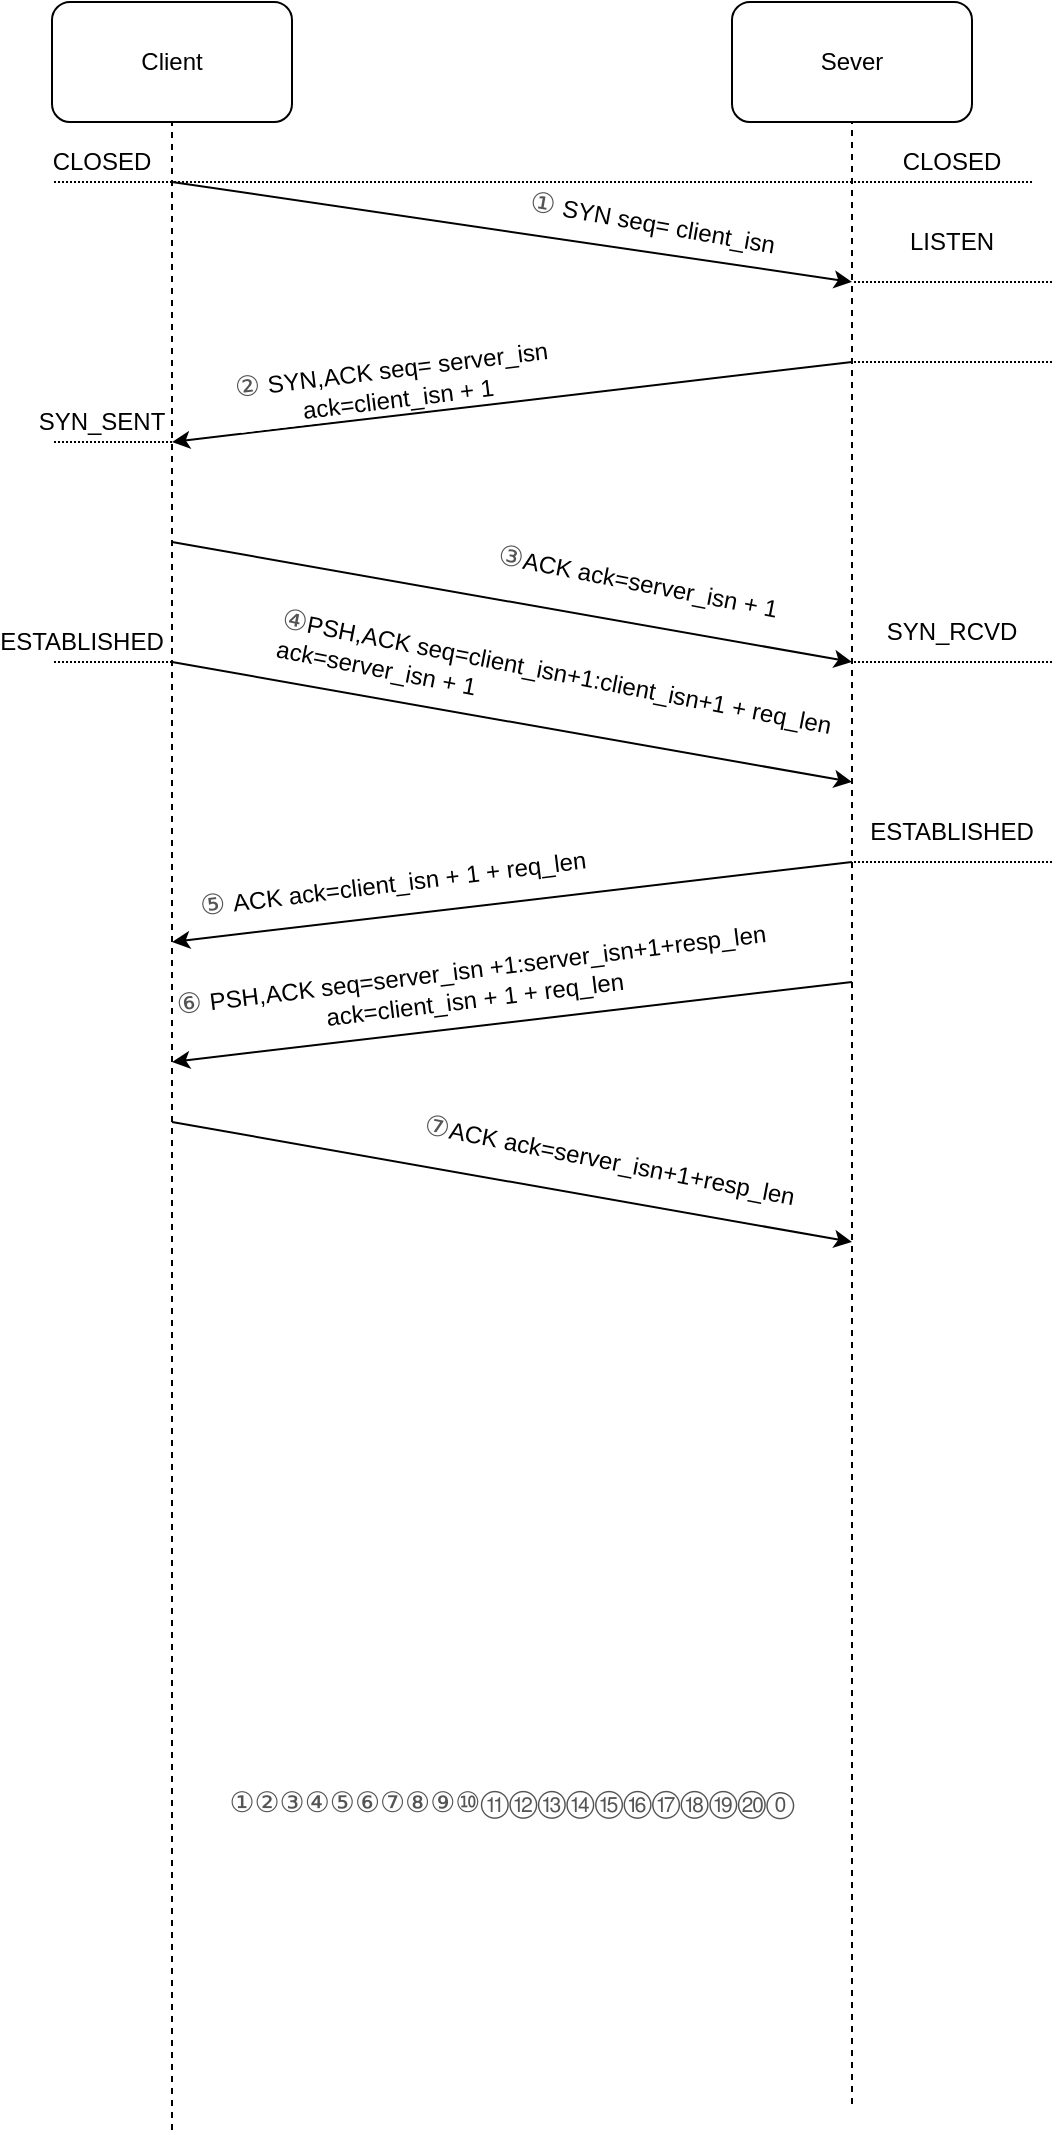 <mxfile version="12.2.2" type="github" pages="1">
  <diagram id="7qQGDle6O2vdGc53Efqy" name="Page-1">
    <mxGraphModel dx="1599" dy="460" grid="1" gridSize="10" guides="1" tooltips="1" connect="1" arrows="1" fold="1" page="1" pageScale="1" pageWidth="827" pageHeight="1169" math="0" shadow="0">
      <root>
        <mxCell id="0"/>
        <mxCell id="1" parent="0"/>
        <mxCell id="jlQFmWTJAvyXNpv4kBAW-1" value="Client" style="rounded=1;whiteSpace=wrap;html=1;" parent="1" vertex="1">
          <mxGeometry x="20" y="20" width="120" height="60" as="geometry"/>
        </mxCell>
        <mxCell id="jlQFmWTJAvyXNpv4kBAW-2" value="Sever" style="rounded=1;whiteSpace=wrap;html=1;" parent="1" vertex="1">
          <mxGeometry x="360" y="20" width="120" height="60" as="geometry"/>
        </mxCell>
        <mxCell id="jlQFmWTJAvyXNpv4kBAW-3" value="" style="endArrow=none;dashed=1;html=1;entryX=0.5;entryY=1;entryDx=0;entryDy=0;" parent="1" target="jlQFmWTJAvyXNpv4kBAW-1" edge="1">
          <mxGeometry width="50" height="50" relative="1" as="geometry">
            <mxPoint x="80" y="1084" as="sourcePoint"/>
            <mxPoint x="70" y="100" as="targetPoint"/>
          </mxGeometry>
        </mxCell>
        <mxCell id="jlQFmWTJAvyXNpv4kBAW-4" value="" style="endArrow=none;dashed=1;html=1;entryX=0.5;entryY=1;entryDx=0;entryDy=0;" parent="1" target="jlQFmWTJAvyXNpv4kBAW-2" edge="1">
          <mxGeometry width="50" height="50" relative="1" as="geometry">
            <mxPoint x="420" y="1071" as="sourcePoint"/>
            <mxPoint x="90" y="90" as="targetPoint"/>
          </mxGeometry>
        </mxCell>
        <mxCell id="jlQFmWTJAvyXNpv4kBAW-5" value="" style="endArrow=classic;html=1;" parent="1" edge="1">
          <mxGeometry width="50" height="50" relative="1" as="geometry">
            <mxPoint x="80" y="110" as="sourcePoint"/>
            <mxPoint x="420" y="160" as="targetPoint"/>
          </mxGeometry>
        </mxCell>
        <mxCell id="jlQFmWTJAvyXNpv4kBAW-6" value="&lt;span style=&quot;color: rgb(84 , 84 , 84) ; font-family: &amp;#34;arial&amp;#34; , sans-serif ; font-size: 14px ; text-align: left ; white-space: normal&quot;&gt;①&amp;nbsp;&lt;/span&gt;SYN seq= client_isn" style="text;html=1;resizable=0;points=[];align=center;verticalAlign=middle;labelBackgroundColor=#ffffff;direction=west;rotation=10;" parent="jlQFmWTJAvyXNpv4kBAW-5" vertex="1" connectable="0">
          <mxGeometry x="-0.013" y="2" relative="1" as="geometry">
            <mxPoint x="71.5" y="-3" as="offset"/>
          </mxGeometry>
        </mxCell>
        <mxCell id="jlQFmWTJAvyXNpv4kBAW-7" value="" style="endArrow=classic;html=1;" parent="1" edge="1">
          <mxGeometry width="50" height="50" relative="1" as="geometry">
            <mxPoint x="420" y="200" as="sourcePoint"/>
            <mxPoint x="80" y="240" as="targetPoint"/>
          </mxGeometry>
        </mxCell>
        <mxCell id="jlQFmWTJAvyXNpv4kBAW-9" value="&lt;div style=&quot;text-align: center&quot;&gt;&lt;span style=&quot;color: rgb(84 , 84 , 84) ; font-family: &amp;#34;arial&amp;#34; , sans-serif ; font-size: 14px ; text-align: left ; white-space: normal&quot;&gt;②&amp;nbsp;&lt;/span&gt;SYN,ACK seq= server_isn&lt;/div&gt;&amp;nbsp;ack=client_isn + 1" style="text;html=1;resizable=0;points=[];align=center;verticalAlign=middle;labelBackgroundColor=#ffffff;direction=west;rotation=353;" parent="jlQFmWTJAvyXNpv4kBAW-7" vertex="1" connectable="0">
          <mxGeometry x="0.117" y="-1" relative="1" as="geometry">
            <mxPoint x="-40" y="-11.5" as="offset"/>
          </mxGeometry>
        </mxCell>
        <mxCell id="jlQFmWTJAvyXNpv4kBAW-10" value="" style="endArrow=classic;html=1;" parent="1" edge="1">
          <mxGeometry width="50" height="50" relative="1" as="geometry">
            <mxPoint x="80" y="290" as="sourcePoint"/>
            <mxPoint x="420" y="350" as="targetPoint"/>
          </mxGeometry>
        </mxCell>
        <mxCell id="OfDiPPnVkdEDQQDzH8xl-4" value="&lt;span style=&quot;color: rgb(84 , 84 , 84) ; font-family: &amp;#34;arial&amp;#34; , sans-serif ; font-size: 14px ; text-align: left ; background-color: rgb(255 , 255 , 255)&quot;&gt;①②③④⑤⑥⑦⑧⑨⑩⑪⑫⑬⑭⑮⑯⑰⑱⑲⑳⓪&lt;/span&gt;" style="text;html=1;strokeColor=none;fillColor=none;align=center;verticalAlign=middle;whiteSpace=wrap;rounded=0;" vertex="1" parent="1">
          <mxGeometry x="230" y="910" width="40" height="20" as="geometry"/>
        </mxCell>
        <mxCell id="jlQFmWTJAvyXNpv4kBAW-13" value="&lt;span style=&quot;color: rgb(84 , 84 , 84) ; font-family: &amp;#34;arial&amp;#34; , sans-serif ; font-size: 14px ; white-space: normal ; background-color: rgb(255 , 255 , 255)&quot;&gt;③&lt;/span&gt;ACK&amp;nbsp;ack=server_isn + 1" style="text;html=1;resizable=0;points=[];autosize=1;align=left;verticalAlign=top;spacingTop=-4;rotation=11;" parent="1" vertex="1">
          <mxGeometry x="240" y="300" width="160" height="20" as="geometry"/>
        </mxCell>
        <mxCell id="jlQFmWTJAvyXNpv4kBAW-15" value="" style="endArrow=classic;html=1;" parent="1" edge="1">
          <mxGeometry width="50" height="50" relative="1" as="geometry">
            <mxPoint x="80" y="350" as="sourcePoint"/>
            <mxPoint x="420" y="410" as="targetPoint"/>
          </mxGeometry>
        </mxCell>
        <mxCell id="jlQFmWTJAvyXNpv4kBAW-16" value="&lt;span style=&quot;color: rgb(84 , 84 , 84) ; font-family: &amp;#34;arial&amp;#34; , sans-serif ; font-size: 14px ; white-space: normal ; background-color: rgb(255 , 255 , 255)&quot;&gt;④&lt;/span&gt;PSH,ACK seq=client_isn+1:client_isn+1 + req_len&lt;br&gt;ack=server_isn + 1" style="text;html=1;resizable=0;points=[];autosize=1;align=left;verticalAlign=top;spacingTop=-4;rotation=11;" parent="1" vertex="1">
          <mxGeometry x="130" y="345" width="300" height="30" as="geometry"/>
        </mxCell>
        <mxCell id="jlQFmWTJAvyXNpv4kBAW-17" value="" style="endArrow=none;html=1;dashed=1;dashPattern=1 1;" parent="1" edge="1">
          <mxGeometry width="50" height="50" relative="1" as="geometry">
            <mxPoint x="510" y="110" as="sourcePoint"/>
            <mxPoint x="20" y="110" as="targetPoint"/>
          </mxGeometry>
        </mxCell>
        <mxCell id="jlQFmWTJAvyXNpv4kBAW-18" value="CLOSED" style="text;html=1;strokeColor=none;fillColor=none;align=center;verticalAlign=middle;whiteSpace=wrap;rounded=0;" parent="1" vertex="1">
          <mxGeometry x="450" y="90" width="40" height="20" as="geometry"/>
        </mxCell>
        <mxCell id="jlQFmWTJAvyXNpv4kBAW-19" value="CLOSED" style="text;html=1;strokeColor=none;fillColor=none;align=center;verticalAlign=middle;whiteSpace=wrap;rounded=0;" parent="1" vertex="1">
          <mxGeometry x="30" y="90" width="30" height="20" as="geometry"/>
        </mxCell>
        <mxCell id="jlQFmWTJAvyXNpv4kBAW-20" value="" style="endArrow=none;html=1;dashed=1;dashPattern=1 1;" parent="1" edge="1">
          <mxGeometry width="50" height="50" relative="1" as="geometry">
            <mxPoint x="520" y="200" as="sourcePoint"/>
            <mxPoint x="420" y="200" as="targetPoint"/>
          </mxGeometry>
        </mxCell>
        <mxCell id="jlQFmWTJAvyXNpv4kBAW-21" value="LISTEN" style="text;html=1;strokeColor=none;fillColor=none;align=center;verticalAlign=middle;whiteSpace=wrap;rounded=0;" parent="1" vertex="1">
          <mxGeometry x="450" y="130" width="40" height="20" as="geometry"/>
        </mxCell>
        <mxCell id="jlQFmWTJAvyXNpv4kBAW-22" value="" style="endArrow=none;html=1;dashed=1;dashPattern=1 1;" parent="1" edge="1">
          <mxGeometry width="50" height="50" relative="1" as="geometry">
            <mxPoint x="80" y="240" as="sourcePoint"/>
            <mxPoint x="20" y="240" as="targetPoint"/>
          </mxGeometry>
        </mxCell>
        <mxCell id="jlQFmWTJAvyXNpv4kBAW-23" value="SYN_SENT" style="text;html=1;strokeColor=none;fillColor=none;align=center;verticalAlign=middle;whiteSpace=wrap;rounded=0;" parent="1" vertex="1">
          <mxGeometry x="30" y="220" width="30" height="20" as="geometry"/>
        </mxCell>
        <mxCell id="jlQFmWTJAvyXNpv4kBAW-24" value="" style="endArrow=none;html=1;dashed=1;dashPattern=1 1;" parent="1" edge="1">
          <mxGeometry width="50" height="50" relative="1" as="geometry">
            <mxPoint x="520" y="350" as="sourcePoint"/>
            <mxPoint x="420" y="350" as="targetPoint"/>
          </mxGeometry>
        </mxCell>
        <mxCell id="jlQFmWTJAvyXNpv4kBAW-25" value="SYN_RCVD" style="text;html=1;strokeColor=none;fillColor=none;align=center;verticalAlign=middle;whiteSpace=wrap;rounded=0;" parent="1" vertex="1">
          <mxGeometry x="450" y="325" width="40" height="20" as="geometry"/>
        </mxCell>
        <mxCell id="jlQFmWTJAvyXNpv4kBAW-26" value="" style="endArrow=none;html=1;dashed=1;dashPattern=1 1;" parent="1" edge="1">
          <mxGeometry width="50" height="50" relative="1" as="geometry">
            <mxPoint x="520" y="450" as="sourcePoint"/>
            <mxPoint x="420" y="450" as="targetPoint"/>
          </mxGeometry>
        </mxCell>
        <mxCell id="jlQFmWTJAvyXNpv4kBAW-27" value="ESTABLISHED" style="text;html=1;strokeColor=none;fillColor=none;align=center;verticalAlign=middle;whiteSpace=wrap;rounded=0;" parent="1" vertex="1">
          <mxGeometry x="450" y="425" width="40" height="20" as="geometry"/>
        </mxCell>
        <mxCell id="jlQFmWTJAvyXNpv4kBAW-31" value="" style="endArrow=none;html=1;dashed=1;dashPattern=1 1;" parent="1" edge="1">
          <mxGeometry width="50" height="50" relative="1" as="geometry">
            <mxPoint x="80" y="350" as="sourcePoint"/>
            <mxPoint x="20" y="350" as="targetPoint"/>
          </mxGeometry>
        </mxCell>
        <mxCell id="jlQFmWTJAvyXNpv4kBAW-32" value="ESTABLISHED" style="text;html=1;strokeColor=none;fillColor=none;align=center;verticalAlign=middle;whiteSpace=wrap;rounded=0;" parent="1" vertex="1">
          <mxGeometry x="20" y="330" width="30" height="20" as="geometry"/>
        </mxCell>
        <mxCell id="jlQFmWTJAvyXNpv4kBAW-33" value="" style="endArrow=classic;html=1;" parent="1" edge="1">
          <mxGeometry width="50" height="50" relative="1" as="geometry">
            <mxPoint x="420" y="450" as="sourcePoint"/>
            <mxPoint x="80" y="490" as="targetPoint"/>
          </mxGeometry>
        </mxCell>
        <mxCell id="jlQFmWTJAvyXNpv4kBAW-34" value="&lt;span style=&quot;color: rgb(84 , 84 , 84) ; font-family: &amp;#34;arial&amp;#34; , sans-serif ; font-size: 14px ; text-align: left ; white-space: normal&quot;&gt;⑤&amp;nbsp;&lt;/span&gt;ACK&amp;nbsp;ack=client_isn + 1 + req_len" style="text;html=1;resizable=0;points=[];align=center;verticalAlign=middle;labelBackgroundColor=#ffffff;direction=west;rotation=353;" parent="jlQFmWTJAvyXNpv4kBAW-33" vertex="1" connectable="0">
          <mxGeometry x="0.117" y="-1" relative="1" as="geometry">
            <mxPoint x="-40" y="-11.5" as="offset"/>
          </mxGeometry>
        </mxCell>
        <mxCell id="OfDiPPnVkdEDQQDzH8xl-1" value="" style="endArrow=classic;html=1;" edge="1" parent="1">
          <mxGeometry width="50" height="50" relative="1" as="geometry">
            <mxPoint x="420" y="510" as="sourcePoint"/>
            <mxPoint x="80" y="550" as="targetPoint"/>
          </mxGeometry>
        </mxCell>
        <mxCell id="OfDiPPnVkdEDQQDzH8xl-2" value="&lt;span style=&quot;color: rgb(84 , 84 , 84) ; font-family: &amp;#34;arial&amp;#34; , sans-serif ; font-size: 14px ; text-align: left ; white-space: normal&quot;&gt;⑥&lt;/span&gt;&lt;span style=&quot;color: rgb(84 , 84 , 84) ; font-family: &amp;#34;arial&amp;#34; , sans-serif ; font-size: 14px ; text-align: left ; white-space: normal&quot;&gt;&amp;nbsp;&lt;/span&gt;PSH,ACK seq=server_isn +1:server_isn+1+resp_len&lt;br&gt;ack=client_isn + 1 + req_len" style="text;html=1;resizable=0;points=[];align=center;verticalAlign=middle;labelBackgroundColor=#ffffff;direction=west;rotation=353;" vertex="1" connectable="0" parent="OfDiPPnVkdEDQQDzH8xl-1">
          <mxGeometry x="0.117" y="-1" relative="1" as="geometry">
            <mxPoint y="-21.5" as="offset"/>
          </mxGeometry>
        </mxCell>
        <mxCell id="OfDiPPnVkdEDQQDzH8xl-6" value="" style="endArrow=classic;html=1;" edge="1" parent="1">
          <mxGeometry width="50" height="50" relative="1" as="geometry">
            <mxPoint x="80" y="580" as="sourcePoint"/>
            <mxPoint x="420" y="640" as="targetPoint"/>
          </mxGeometry>
        </mxCell>
        <mxCell id="OfDiPPnVkdEDQQDzH8xl-7" value="&lt;span style=&quot;color: rgb(84 , 84 , 84) ; font-family: &amp;#34;arial&amp;#34; , sans-serif ; font-size: 14px ; white-space: normal ; background-color: rgb(255 , 255 , 255)&quot;&gt;⑦&lt;/span&gt;ACK&amp;nbsp;ack=server_isn+1+resp_len" style="text;html=1;resizable=0;points=[];autosize=1;align=left;verticalAlign=top;spacingTop=-4;rotation=11;" vertex="1" parent="1">
          <mxGeometry x="203" y="590" width="210" height="20" as="geometry"/>
        </mxCell>
        <mxCell id="OfDiPPnVkdEDQQDzH8xl-12" value="" style="endArrow=none;html=1;dashed=1;dashPattern=1 1;" edge="1" parent="1">
          <mxGeometry width="50" height="50" relative="1" as="geometry">
            <mxPoint x="520" y="160" as="sourcePoint"/>
            <mxPoint x="420" y="160" as="targetPoint"/>
          </mxGeometry>
        </mxCell>
      </root>
    </mxGraphModel>
  </diagram>
</mxfile>
